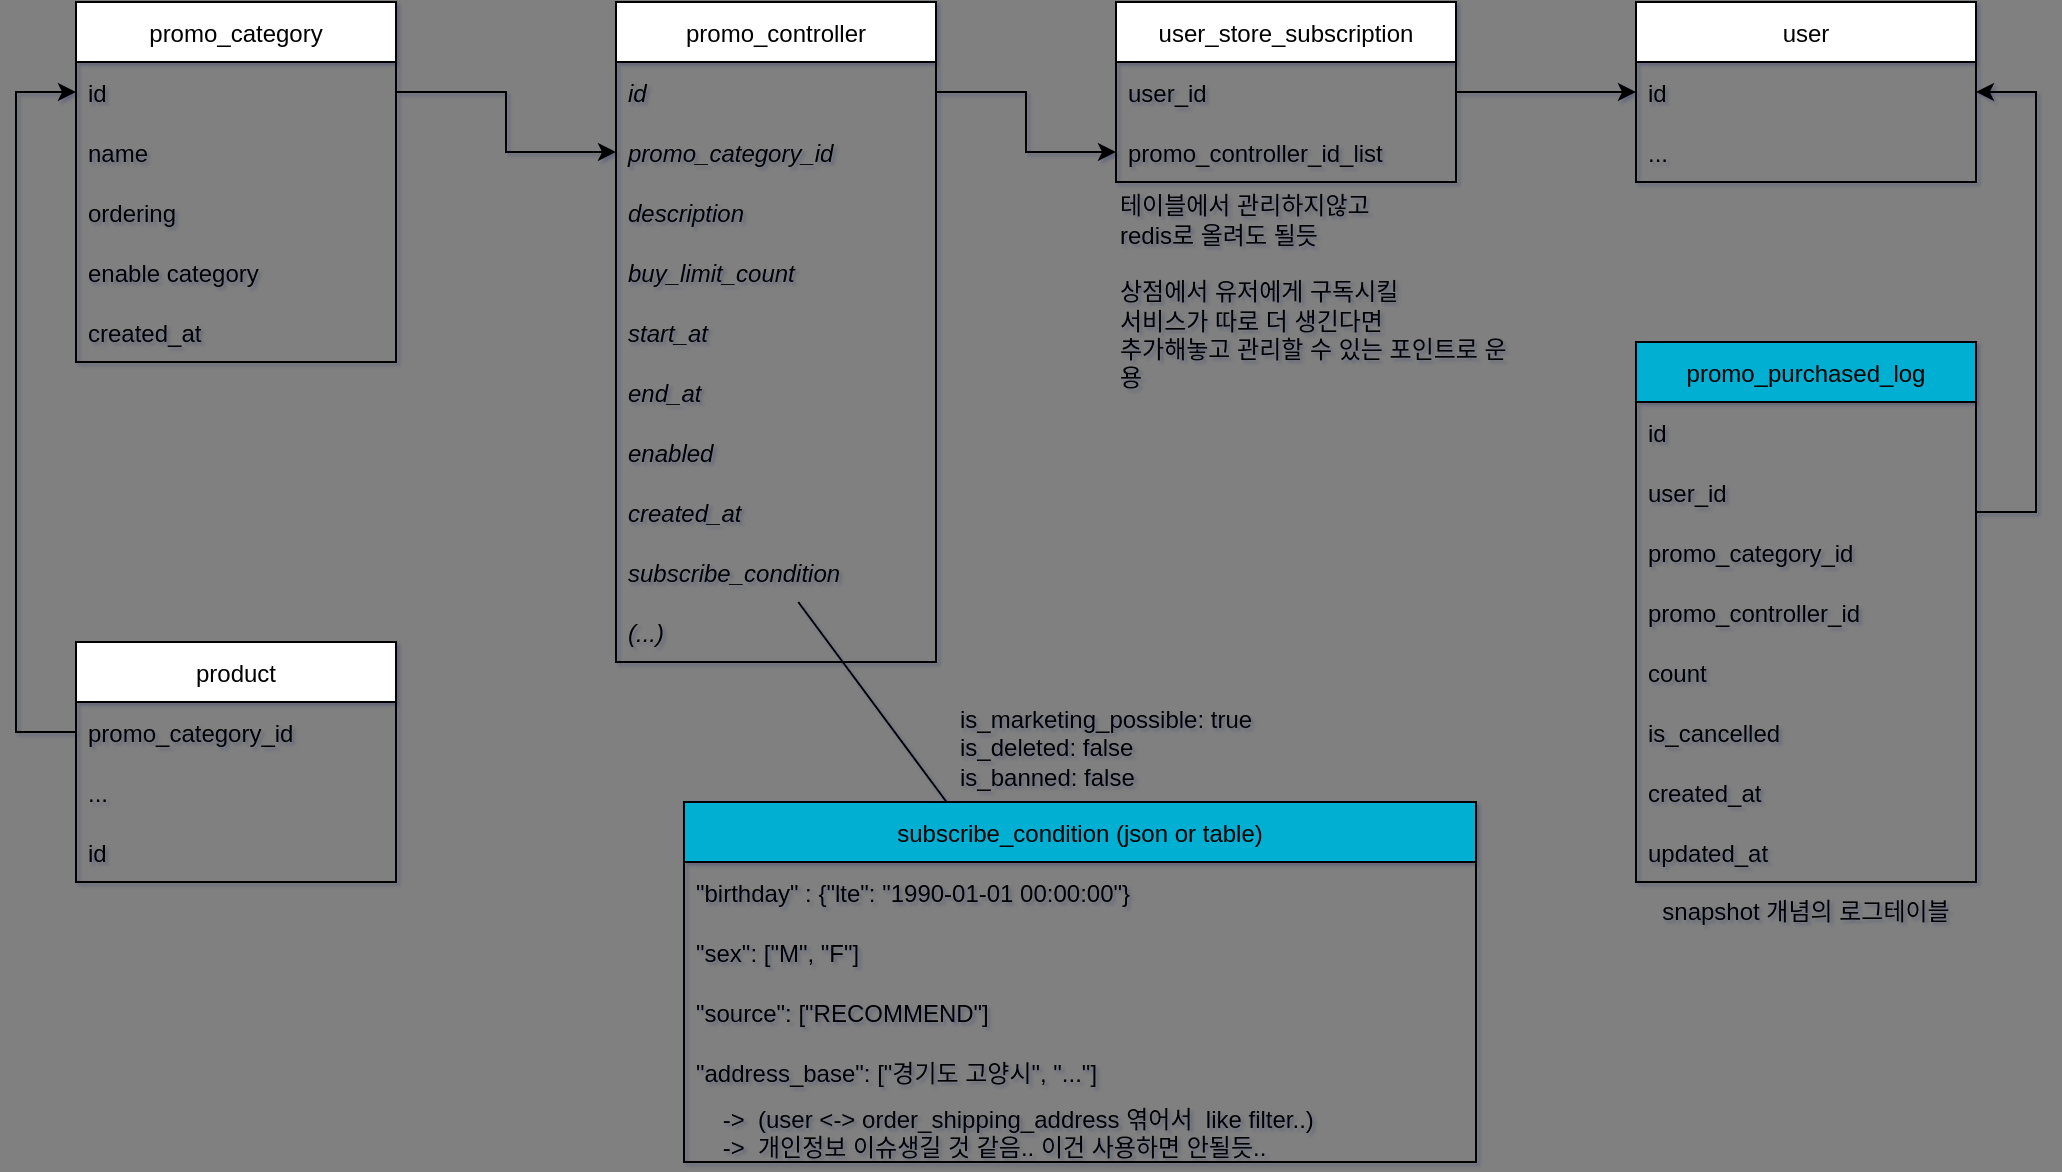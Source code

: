 <mxfile>
    <diagram id="NpPphKIsHt_RR1SQXHN-" name="Page-1">
        <mxGraphModel dx="1327" dy="742" grid="1" gridSize="10" guides="1" tooltips="1" connect="1" arrows="1" fold="1" page="1" pageScale="1" pageWidth="827" pageHeight="1169" background="#808080" math="0" shadow="1">
            <root>
                <mxCell id="0"/>
                <mxCell id="1" parent="0"/>
                <mxCell id="QiqnGEd7Ijhr2xZzvoSN-90" value="product" style="swimlane;fontStyle=0;childLayout=stackLayout;horizontal=1;startSize=30;horizontalStack=0;resizeParent=1;resizeParentMax=0;resizeLast=0;collapsible=1;marginBottom=0;" parent="1" vertex="1">
                    <mxGeometry x="360" y="615" width="160" height="120" as="geometry"/>
                </mxCell>
                <mxCell id="QiqnGEd7Ijhr2xZzvoSN-91" value="promo_category_id" style="text;strokeColor=none;fillColor=none;align=left;verticalAlign=middle;spacingLeft=4;spacingRight=4;overflow=hidden;points=[[0,0.5],[1,0.5]];portConstraint=eastwest;rotatable=0;" parent="QiqnGEd7Ijhr2xZzvoSN-90" vertex="1">
                    <mxGeometry y="30" width="160" height="30" as="geometry"/>
                </mxCell>
                <mxCell id="QiqnGEd7Ijhr2xZzvoSN-92" value="..." style="text;strokeColor=none;fillColor=none;align=left;verticalAlign=middle;spacingLeft=4;spacingRight=4;overflow=hidden;points=[[0,0.5],[1,0.5]];portConstraint=eastwest;rotatable=0;" parent="QiqnGEd7Ijhr2xZzvoSN-90" vertex="1">
                    <mxGeometry y="60" width="160" height="30" as="geometry"/>
                </mxCell>
                <mxCell id="QiqnGEd7Ijhr2xZzvoSN-93" value="id" style="text;strokeColor=none;fillColor=none;align=left;verticalAlign=middle;spacingLeft=4;spacingRight=4;overflow=hidden;points=[[0,0.5],[1,0.5]];portConstraint=eastwest;rotatable=0;" parent="QiqnGEd7Ijhr2xZzvoSN-90" vertex="1">
                    <mxGeometry y="90" width="160" height="30" as="geometry"/>
                </mxCell>
                <mxCell id="QiqnGEd7Ijhr2xZzvoSN-94" value="user_store_subscription" style="swimlane;fontStyle=0;childLayout=stackLayout;horizontal=1;startSize=30;horizontalStack=0;resizeParent=1;resizeParentMax=0;resizeLast=0;collapsible=1;marginBottom=0;" parent="1" vertex="1">
                    <mxGeometry x="880" y="295" width="170" height="90" as="geometry"/>
                </mxCell>
                <mxCell id="QiqnGEd7Ijhr2xZzvoSN-95" value="user_id" style="text;strokeColor=none;fillColor=none;align=left;verticalAlign=middle;spacingLeft=4;spacingRight=4;overflow=hidden;points=[[0,0.5],[1,0.5]];portConstraint=eastwest;rotatable=0;" parent="QiqnGEd7Ijhr2xZzvoSN-94" vertex="1">
                    <mxGeometry y="30" width="170" height="30" as="geometry"/>
                </mxCell>
                <mxCell id="QiqnGEd7Ijhr2xZzvoSN-96" value="promo_controller_id_list" style="text;strokeColor=none;fillColor=none;align=left;verticalAlign=middle;spacingLeft=4;spacingRight=4;overflow=hidden;points=[[0,0.5],[1,0.5]];portConstraint=eastwest;rotatable=0;" parent="QiqnGEd7Ijhr2xZzvoSN-94" vertex="1">
                    <mxGeometry y="60" width="170" height="30" as="geometry"/>
                </mxCell>
                <mxCell id="QiqnGEd7Ijhr2xZzvoSN-97" value="user" style="swimlane;fontStyle=0;childLayout=stackLayout;horizontal=1;startSize=30;horizontalStack=0;resizeParent=1;resizeParentMax=0;resizeLast=0;collapsible=1;marginBottom=0;" parent="1" vertex="1">
                    <mxGeometry x="1140" y="295" width="170" height="90" as="geometry"/>
                </mxCell>
                <mxCell id="QiqnGEd7Ijhr2xZzvoSN-98" value="id" style="text;strokeColor=none;fillColor=none;align=left;verticalAlign=middle;spacingLeft=4;spacingRight=4;overflow=hidden;points=[[0,0.5],[1,0.5]];portConstraint=eastwest;rotatable=0;" parent="QiqnGEd7Ijhr2xZzvoSN-97" vertex="1">
                    <mxGeometry y="30" width="170" height="30" as="geometry"/>
                </mxCell>
                <mxCell id="QiqnGEd7Ijhr2xZzvoSN-99" value="..." style="text;strokeColor=none;fillColor=none;align=left;verticalAlign=middle;spacingLeft=4;spacingRight=4;overflow=hidden;points=[[0,0.5],[1,0.5]];portConstraint=eastwest;rotatable=0;" parent="QiqnGEd7Ijhr2xZzvoSN-97" vertex="1">
                    <mxGeometry y="60" width="170" height="30" as="geometry"/>
                </mxCell>
                <mxCell id="QiqnGEd7Ijhr2xZzvoSN-113" value="promo_controller" style="swimlane;fontStyle=0;childLayout=stackLayout;horizontal=1;startSize=30;horizontalStack=0;resizeParent=1;resizeParentMax=0;resizeLast=0;collapsible=1;marginBottom=0;" parent="1" vertex="1">
                    <mxGeometry x="630" y="295" width="160" height="330" as="geometry"/>
                </mxCell>
                <mxCell id="QiqnGEd7Ijhr2xZzvoSN-114" value="id" style="text;strokeColor=none;fillColor=none;align=left;verticalAlign=middle;spacingLeft=4;spacingRight=4;overflow=hidden;points=[[0,0.5],[1,0.5]];portConstraint=eastwest;rotatable=0;fontStyle=2" parent="QiqnGEd7Ijhr2xZzvoSN-113" vertex="1">
                    <mxGeometry y="30" width="160" height="30" as="geometry"/>
                </mxCell>
                <mxCell id="QiqnGEd7Ijhr2xZzvoSN-115" value="promo_category_id" style="text;strokeColor=none;fillColor=none;align=left;verticalAlign=middle;spacingLeft=4;spacingRight=4;overflow=hidden;points=[[0,0.5],[1,0.5]];portConstraint=eastwest;rotatable=0;fontStyle=2" parent="QiqnGEd7Ijhr2xZzvoSN-113" vertex="1">
                    <mxGeometry y="60" width="160" height="30" as="geometry"/>
                </mxCell>
                <mxCell id="QiqnGEd7Ijhr2xZzvoSN-116" value="description" style="text;strokeColor=none;fillColor=none;align=left;verticalAlign=middle;spacingLeft=4;spacingRight=4;overflow=hidden;points=[[0,0.5],[1,0.5]];portConstraint=eastwest;rotatable=0;fontStyle=2" parent="QiqnGEd7Ijhr2xZzvoSN-113" vertex="1">
                    <mxGeometry y="90" width="160" height="30" as="geometry"/>
                </mxCell>
                <mxCell id="QiqnGEd7Ijhr2xZzvoSN-140" value="buy_limit_count" style="text;strokeColor=none;fillColor=none;align=left;verticalAlign=middle;spacingLeft=4;spacingRight=4;overflow=hidden;points=[[0,0.5],[1,0.5]];portConstraint=eastwest;rotatable=0;fontStyle=2" parent="QiqnGEd7Ijhr2xZzvoSN-113" vertex="1">
                    <mxGeometry y="120" width="160" height="30" as="geometry"/>
                </mxCell>
                <mxCell id="QiqnGEd7Ijhr2xZzvoSN-241" value="start_at" style="text;strokeColor=none;fillColor=none;align=left;verticalAlign=middle;spacingLeft=4;spacingRight=4;overflow=hidden;points=[[0,0.5],[1,0.5]];portConstraint=eastwest;rotatable=0;fontStyle=2" parent="QiqnGEd7Ijhr2xZzvoSN-113" vertex="1">
                    <mxGeometry y="150" width="160" height="30" as="geometry"/>
                </mxCell>
                <mxCell id="QiqnGEd7Ijhr2xZzvoSN-242" value="end_at" style="text;strokeColor=none;fillColor=none;align=left;verticalAlign=middle;spacingLeft=4;spacingRight=4;overflow=hidden;points=[[0,0.5],[1,0.5]];portConstraint=eastwest;rotatable=0;fontStyle=2" parent="QiqnGEd7Ijhr2xZzvoSN-113" vertex="1">
                    <mxGeometry y="180" width="160" height="30" as="geometry"/>
                </mxCell>
                <mxCell id="7TIMRx-XAV_u3LJOU1jb-93" value="enabled" style="text;strokeColor=none;fillColor=none;align=left;verticalAlign=middle;spacingLeft=4;spacingRight=4;overflow=hidden;points=[[0,0.5],[1,0.5]];portConstraint=eastwest;rotatable=0;fontStyle=2" parent="QiqnGEd7Ijhr2xZzvoSN-113" vertex="1">
                    <mxGeometry y="210" width="160" height="30" as="geometry"/>
                </mxCell>
                <mxCell id="QiqnGEd7Ijhr2xZzvoSN-243" value="created_at" style="text;strokeColor=none;fillColor=none;align=left;verticalAlign=middle;spacingLeft=4;spacingRight=4;overflow=hidden;points=[[0,0.5],[1,0.5]];portConstraint=eastwest;rotatable=0;fontStyle=2" parent="QiqnGEd7Ijhr2xZzvoSN-113" vertex="1">
                    <mxGeometry y="240" width="160" height="30" as="geometry"/>
                </mxCell>
                <mxCell id="QiqnGEd7Ijhr2xZzvoSN-251" value="subscribe_condition" style="text;strokeColor=none;fillColor=none;align=left;verticalAlign=middle;spacingLeft=4;spacingRight=4;overflow=hidden;points=[[0,0.5],[1,0.5]];portConstraint=eastwest;rotatable=0;fontStyle=2" parent="QiqnGEd7Ijhr2xZzvoSN-113" vertex="1">
                    <mxGeometry y="270" width="160" height="30" as="geometry"/>
                </mxCell>
                <mxCell id="QiqnGEd7Ijhr2xZzvoSN-247" value="(...)" style="text;strokeColor=none;fillColor=none;align=left;verticalAlign=middle;spacingLeft=4;spacingRight=4;overflow=hidden;points=[[0,0.5],[1,0.5]];portConstraint=eastwest;rotatable=0;fontStyle=2" parent="QiqnGEd7Ijhr2xZzvoSN-113" vertex="1">
                    <mxGeometry y="300" width="160" height="30" as="geometry"/>
                </mxCell>
                <mxCell id="QiqnGEd7Ijhr2xZzvoSN-118" value="promo_purchased_log" style="swimlane;fontStyle=0;childLayout=stackLayout;horizontal=1;startSize=30;horizontalStack=0;resizeParent=1;resizeParentMax=0;resizeLast=0;collapsible=1;marginBottom=0;fillColor=#04AFD1;" parent="1" vertex="1">
                    <mxGeometry x="1140" y="465" width="170" height="270" as="geometry"/>
                </mxCell>
                <mxCell id="QiqnGEd7Ijhr2xZzvoSN-119" value="id" style="text;strokeColor=none;fillColor=none;align=left;verticalAlign=middle;spacingLeft=4;spacingRight=4;overflow=hidden;points=[[0,0.5],[1,0.5]];portConstraint=eastwest;rotatable=0;" parent="QiqnGEd7Ijhr2xZzvoSN-118" vertex="1">
                    <mxGeometry y="30" width="170" height="30" as="geometry"/>
                </mxCell>
                <mxCell id="QiqnGEd7Ijhr2xZzvoSN-120" value="user_id" style="text;strokeColor=none;fillColor=none;align=left;verticalAlign=middle;spacingLeft=4;spacingRight=4;overflow=hidden;points=[[0,0.5],[1,0.5]];portConstraint=eastwest;rotatable=0;" parent="QiqnGEd7Ijhr2xZzvoSN-118" vertex="1">
                    <mxGeometry y="60" width="170" height="30" as="geometry"/>
                </mxCell>
                <mxCell id="QiqnGEd7Ijhr2xZzvoSN-121" value="promo_category_id" style="text;strokeColor=none;fillColor=none;align=left;verticalAlign=middle;spacingLeft=4;spacingRight=4;overflow=hidden;points=[[0,0.5],[1,0.5]];portConstraint=eastwest;rotatable=0;" parent="QiqnGEd7Ijhr2xZzvoSN-118" vertex="1">
                    <mxGeometry y="90" width="170" height="30" as="geometry"/>
                </mxCell>
                <mxCell id="QiqnGEd7Ijhr2xZzvoSN-122" value="promo_controller_id" style="text;strokeColor=none;fillColor=none;align=left;verticalAlign=middle;spacingLeft=4;spacingRight=4;overflow=hidden;points=[[0,0.5],[1,0.5]];portConstraint=eastwest;rotatable=0;" parent="QiqnGEd7Ijhr2xZzvoSN-118" vertex="1">
                    <mxGeometry y="120" width="170" height="30" as="geometry"/>
                </mxCell>
                <mxCell id="QiqnGEd7Ijhr2xZzvoSN-123" value="count" style="text;strokeColor=none;fillColor=none;align=left;verticalAlign=middle;spacingLeft=4;spacingRight=4;overflow=hidden;points=[[0,0.5],[1,0.5]];portConstraint=eastwest;rotatable=0;" parent="QiqnGEd7Ijhr2xZzvoSN-118" vertex="1">
                    <mxGeometry y="150" width="170" height="30" as="geometry"/>
                </mxCell>
                <mxCell id="QiqnGEd7Ijhr2xZzvoSN-124" value="is_cancelled" style="text;strokeColor=none;fillColor=none;align=left;verticalAlign=middle;spacingLeft=4;spacingRight=4;overflow=hidden;points=[[0,0.5],[1,0.5]];portConstraint=eastwest;rotatable=0;" parent="QiqnGEd7Ijhr2xZzvoSN-118" vertex="1">
                    <mxGeometry y="180" width="170" height="30" as="geometry"/>
                </mxCell>
                <mxCell id="QiqnGEd7Ijhr2xZzvoSN-125" value="created_at" style="text;strokeColor=none;fillColor=none;align=left;verticalAlign=middle;spacingLeft=4;spacingRight=4;overflow=hidden;points=[[0,0.5],[1,0.5]];portConstraint=eastwest;rotatable=0;" parent="QiqnGEd7Ijhr2xZzvoSN-118" vertex="1">
                    <mxGeometry y="210" width="170" height="30" as="geometry"/>
                </mxCell>
                <mxCell id="QiqnGEd7Ijhr2xZzvoSN-126" value="updated_at" style="text;strokeColor=none;fillColor=none;align=left;verticalAlign=middle;spacingLeft=4;spacingRight=4;overflow=hidden;points=[[0,0.5],[1,0.5]];portConstraint=eastwest;rotatable=0;" parent="QiqnGEd7Ijhr2xZzvoSN-118" vertex="1">
                    <mxGeometry y="240" width="170" height="30" as="geometry"/>
                </mxCell>
                <mxCell id="QiqnGEd7Ijhr2xZzvoSN-127" style="edgeStyle=orthogonalEdgeStyle;rounded=0;orthogonalLoop=1;jettySize=auto;html=1;exitX=1;exitY=0.5;exitDx=0;exitDy=0;" parent="1" source="QiqnGEd7Ijhr2xZzvoSN-95" target="QiqnGEd7Ijhr2xZzvoSN-98" edge="1">
                    <mxGeometry relative="1" as="geometry"/>
                </mxCell>
                <mxCell id="QiqnGEd7Ijhr2xZzvoSN-128" style="edgeStyle=orthogonalEdgeStyle;rounded=0;orthogonalLoop=1;jettySize=auto;html=1;exitX=1;exitY=0.5;exitDx=0;exitDy=0;entryX=1;entryY=0.5;entryDx=0;entryDy=0;" parent="1" source="QiqnGEd7Ijhr2xZzvoSN-120" target="QiqnGEd7Ijhr2xZzvoSN-98" edge="1">
                    <mxGeometry relative="1" as="geometry">
                        <Array as="points">
                            <mxPoint x="1340" y="550"/>
                            <mxPoint x="1340" y="340"/>
                        </Array>
                    </mxGeometry>
                </mxCell>
                <mxCell id="QiqnGEd7Ijhr2xZzvoSN-129" value="promo_category" style="swimlane;fontStyle=0;childLayout=stackLayout;horizontal=1;startSize=30;horizontalStack=0;resizeParent=1;resizeParentMax=0;resizeLast=0;collapsible=1;marginBottom=0;" parent="1" vertex="1">
                    <mxGeometry x="360" y="295" width="160" height="180" as="geometry"/>
                </mxCell>
                <mxCell id="QiqnGEd7Ijhr2xZzvoSN-130" value="id" style="text;strokeColor=none;fillColor=none;align=left;verticalAlign=middle;spacingLeft=4;spacingRight=4;overflow=hidden;points=[[0,0.5],[1,0.5]];portConstraint=eastwest;rotatable=0;" parent="QiqnGEd7Ijhr2xZzvoSN-129" vertex="1">
                    <mxGeometry y="30" width="160" height="30" as="geometry"/>
                </mxCell>
                <mxCell id="QiqnGEd7Ijhr2xZzvoSN-131" value="name" style="text;strokeColor=none;fillColor=none;align=left;verticalAlign=middle;spacingLeft=4;spacingRight=4;overflow=hidden;points=[[0,0.5],[1,0.5]];portConstraint=eastwest;rotatable=0;" parent="QiqnGEd7Ijhr2xZzvoSN-129" vertex="1">
                    <mxGeometry y="60" width="160" height="30" as="geometry"/>
                </mxCell>
                <mxCell id="QiqnGEd7Ijhr2xZzvoSN-132" value="ordering" style="text;strokeColor=none;fillColor=none;align=left;verticalAlign=middle;spacingLeft=4;spacingRight=4;overflow=hidden;points=[[0,0.5],[1,0.5]];portConstraint=eastwest;rotatable=0;" parent="QiqnGEd7Ijhr2xZzvoSN-129" vertex="1">
                    <mxGeometry y="90" width="160" height="30" as="geometry"/>
                </mxCell>
                <mxCell id="QiqnGEd7Ijhr2xZzvoSN-133" value="enable category" style="text;strokeColor=none;fillColor=none;align=left;verticalAlign=middle;spacingLeft=4;spacingRight=4;overflow=hidden;points=[[0,0.5],[1,0.5]];portConstraint=eastwest;rotatable=0;" parent="QiqnGEd7Ijhr2xZzvoSN-129" vertex="1">
                    <mxGeometry y="120" width="160" height="30" as="geometry"/>
                </mxCell>
                <mxCell id="QiqnGEd7Ijhr2xZzvoSN-135" value="created_at" style="text;strokeColor=none;fillColor=none;align=left;verticalAlign=middle;spacingLeft=4;spacingRight=4;overflow=hidden;points=[[0,0.5],[1,0.5]];portConstraint=eastwest;rotatable=0;" parent="QiqnGEd7Ijhr2xZzvoSN-129" vertex="1">
                    <mxGeometry y="150" width="160" height="30" as="geometry"/>
                </mxCell>
                <mxCell id="QiqnGEd7Ijhr2xZzvoSN-244" value="" style="edgeStyle=orthogonalEdgeStyle;rounded=0;orthogonalLoop=1;jettySize=auto;html=1;" parent="1" source="QiqnGEd7Ijhr2xZzvoSN-130" target="QiqnGEd7Ijhr2xZzvoSN-115" edge="1">
                    <mxGeometry relative="1" as="geometry"/>
                </mxCell>
                <mxCell id="QiqnGEd7Ijhr2xZzvoSN-250" style="edgeStyle=orthogonalEdgeStyle;rounded=0;orthogonalLoop=1;jettySize=auto;html=1;entryX=0;entryY=0.5;entryDx=0;entryDy=0;" parent="1" source="QiqnGEd7Ijhr2xZzvoSN-91" target="QiqnGEd7Ijhr2xZzvoSN-130" edge="1">
                    <mxGeometry relative="1" as="geometry">
                        <Array as="points">
                            <mxPoint x="330" y="660"/>
                            <mxPoint x="330" y="340"/>
                        </Array>
                    </mxGeometry>
                </mxCell>
                <mxCell id="QiqnGEd7Ijhr2xZzvoSN-252" value="subscribe_condition (json or table)" style="swimlane;fontStyle=0;childLayout=stackLayout;horizontal=1;startSize=30;horizontalStack=0;resizeParent=1;resizeParentMax=0;resizeLast=0;collapsible=1;marginBottom=0;fillColor=#04AFD1;" parent="1" vertex="1">
                    <mxGeometry x="664" y="695" width="396" height="180" as="geometry"/>
                </mxCell>
                <mxCell id="QiqnGEd7Ijhr2xZzvoSN-253" value="&quot;birthday&quot; : {&quot;lte&quot;: &quot;1990-01-01 00:00:00&quot;}" style="text;strokeColor=none;fillColor=none;align=left;verticalAlign=middle;spacingLeft=4;spacingRight=4;overflow=hidden;points=[[0,0.5],[1,0.5]];portConstraint=eastwest;rotatable=0;" parent="QiqnGEd7Ijhr2xZzvoSN-252" vertex="1">
                    <mxGeometry y="30" width="396" height="30" as="geometry"/>
                </mxCell>
                <mxCell id="QiqnGEd7Ijhr2xZzvoSN-254" value="&quot;sex&quot;: [&quot;M&quot;, &quot;F&quot;]" style="text;strokeColor=none;fillColor=none;align=left;verticalAlign=middle;spacingLeft=4;spacingRight=4;overflow=hidden;points=[[0,0.5],[1,0.5]];portConstraint=eastwest;rotatable=0;" parent="QiqnGEd7Ijhr2xZzvoSN-252" vertex="1">
                    <mxGeometry y="60" width="396" height="30" as="geometry"/>
                </mxCell>
                <mxCell id="QiqnGEd7Ijhr2xZzvoSN-255" value="&quot;source&quot;: [&quot;RECOMMEND&quot;]" style="text;strokeColor=none;fillColor=none;align=left;verticalAlign=middle;spacingLeft=4;spacingRight=4;overflow=hidden;points=[[0,0.5],[1,0.5]];portConstraint=eastwest;rotatable=0;" parent="QiqnGEd7Ijhr2xZzvoSN-252" vertex="1">
                    <mxGeometry y="90" width="396" height="30" as="geometry"/>
                </mxCell>
                <mxCell id="QiqnGEd7Ijhr2xZzvoSN-257" value="&quot;address_base&quot;: [&quot;경기도 고양시&quot;, &quot;...&quot;] " style="text;strokeColor=none;fillColor=none;align=left;verticalAlign=middle;spacingLeft=4;spacingRight=4;overflow=hidden;points=[[0,0.5],[1,0.5]];portConstraint=eastwest;rotatable=0;" parent="QiqnGEd7Ijhr2xZzvoSN-252" vertex="1">
                    <mxGeometry y="120" width="396" height="30" as="geometry"/>
                </mxCell>
                <mxCell id="QiqnGEd7Ijhr2xZzvoSN-259" value="    -&gt;  (user &lt;-&gt; order_shipping_address 엮어서  like filter..)&#10;    -&gt;  개인정보 이슈생길 것 같음.. 이건 사용하면 안될듯.." style="text;strokeColor=none;fillColor=none;align=left;verticalAlign=middle;spacingLeft=4;spacingRight=4;overflow=hidden;points=[[0,0.5],[1,0.5]];portConstraint=eastwest;rotatable=0;" parent="QiqnGEd7Ijhr2xZzvoSN-252" vertex="1">
                    <mxGeometry y="150" width="396" height="30" as="geometry"/>
                </mxCell>
                <mxCell id="QiqnGEd7Ijhr2xZzvoSN-256" value="is_marketing_possible: true&lt;br&gt;is_deleted: false&lt;br&gt;is_banned: false&lt;br&gt;&lt;br&gt;" style="text;html=1;strokeColor=none;fillColor=none;align=left;verticalAlign=middle;whiteSpace=wrap;rounded=0;" parent="1" vertex="1">
                    <mxGeometry x="800" y="635" width="270" height="80" as="geometry"/>
                </mxCell>
                <mxCell id="QiqnGEd7Ijhr2xZzvoSN-258" value="" style="endArrow=none;html=1;rounded=0;" parent="1" source="QiqnGEd7Ijhr2xZzvoSN-252" target="QiqnGEd7Ijhr2xZzvoSN-251" edge="1">
                    <mxGeometry width="50" height="50" relative="1" as="geometry">
                        <mxPoint x="810" y="635" as="sourcePoint"/>
                        <mxPoint x="860" y="585" as="targetPoint"/>
                    </mxGeometry>
                </mxCell>
                <mxCell id="7TIMRx-XAV_u3LJOU1jb-1" value="테이블에서 관리하지않고&lt;br&gt;redis로 올려도 될듯&lt;br&gt;&lt;br&gt;상점에서 유저에게 구독시킬 &lt;br&gt;서비스가 따로 더 생긴다면&lt;br&gt;추가해놓고 관리할 수 있는 포인트로 운용" style="text;html=1;strokeColor=none;fillColor=none;align=left;verticalAlign=middle;whiteSpace=wrap;rounded=0;" parent="1" vertex="1">
                    <mxGeometry x="880" y="395" width="200" height="90" as="geometry"/>
                </mxCell>
                <mxCell id="7TIMRx-XAV_u3LJOU1jb-2" value="snapshot 개념의 로그테이블" style="text;html=1;strokeColor=none;fillColor=none;align=center;verticalAlign=middle;whiteSpace=wrap;rounded=0;" parent="1" vertex="1">
                    <mxGeometry x="1145" y="735" width="160" height="30" as="geometry"/>
                </mxCell>
                <mxCell id="7TIMRx-XAV_u3LJOU1jb-78" style="edgeStyle=orthogonalEdgeStyle;rounded=0;orthogonalLoop=1;jettySize=auto;html=1;exitX=1;exitY=0.5;exitDx=0;exitDy=0;entryX=0;entryY=0.5;entryDx=0;entryDy=0;" parent="1" source="QiqnGEd7Ijhr2xZzvoSN-114" target="QiqnGEd7Ijhr2xZzvoSN-96" edge="1">
                    <mxGeometry relative="1" as="geometry"/>
                </mxCell>
            </root>
        </mxGraphModel>
    </diagram>
</mxfile>